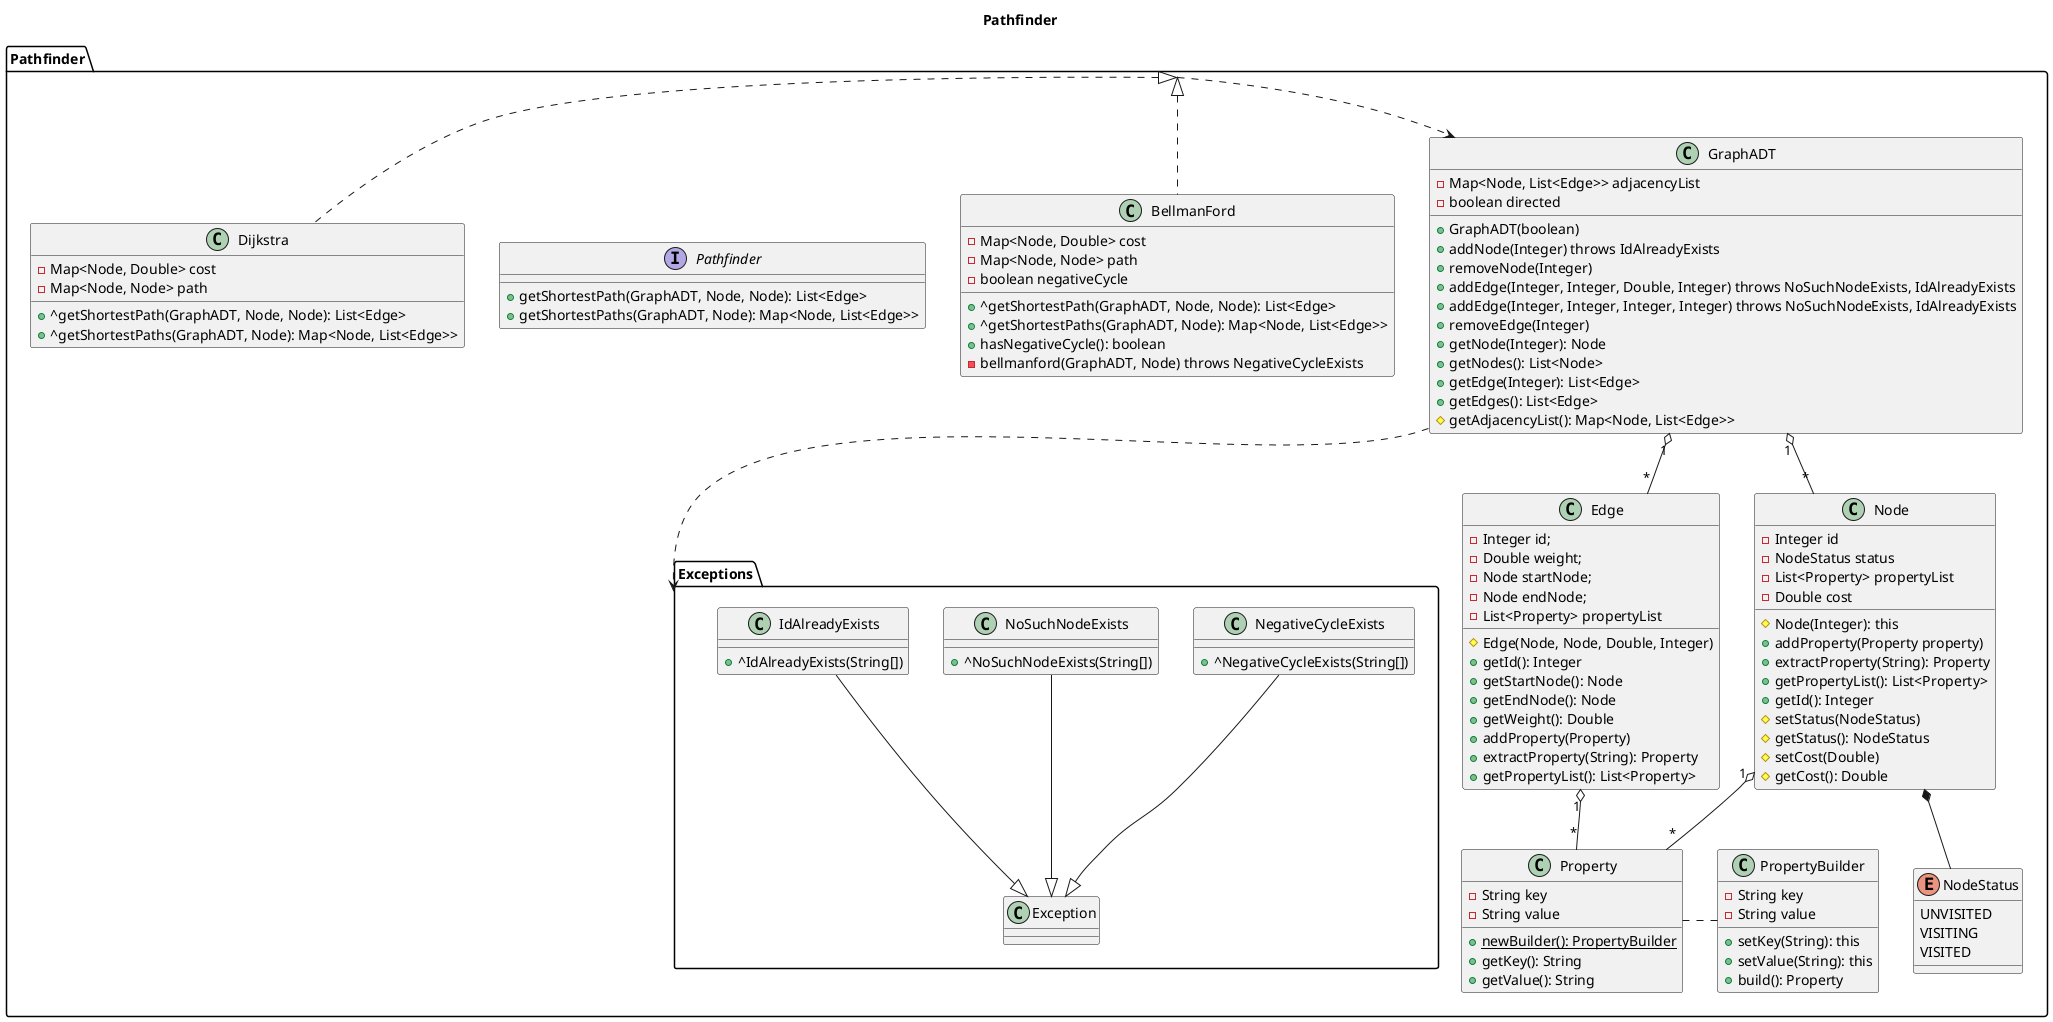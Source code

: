 @startuml

title Pathfinder

package Pathfinder {

  package Exceptions {

    class NegativeCycleExists {
      +^NegativeCycleExists(String[])
    }

    class NoSuchNodeExists {
      +^NoSuchNodeExists(String[])
    }

    class IdAlreadyExists {
      +^IdAlreadyExists(String[])
    }

  }

  class BellmanFord {
    -Map<Node, Double> cost
    -Map<Node, Node> path
    -boolean negativeCycle
    +^getShortestPath(GraphADT, Node, Node): List<Edge>
    +^getShortestPaths(GraphADT, Node): Map<Node, List<Edge>>
    +hasNegativeCycle(): boolean
    -bellmanford(GraphADT, Node) throws NegativeCycleExists
  }

  class Dijkstra {
    -Map<Node, Double> cost
    -Map<Node, Node> path
    +^getShortestPath(GraphADT, Node, Node): List<Edge>
    +^getShortestPaths(GraphADT, Node): Map<Node, List<Edge>>
  }

  interface Pathfinder {
    +getShortestPath(GraphADT, Node, Node): List<Edge>
    +getShortestPaths(GraphADT, Node): Map<Node, List<Edge>>
  }

  class GraphADT {
    -Map<Node, List<Edge>> adjacencyList
    -boolean directed

    +GraphADT(boolean)
    +addNode(Integer) throws IdAlreadyExists
    +removeNode(Integer)
    +addEdge(Integer, Integer, Double, Integer) throws NoSuchNodeExists, IdAlreadyExists
    +addEdge(Integer, Integer, Integer, Integer) throws NoSuchNodeExists, IdAlreadyExists
    +removeEdge(Integer)
    +getNode(Integer): Node
    +getNodes(): List<Node>
    +getEdge(Integer): List<Edge>
    +getEdges(): List<Edge>
    #getAdjacencyList(): Map<Node, List<Edge>>
  }

  class Node {
    -Integer id
    -NodeStatus status
    -List<Property> propertyList
    -Double cost

    #Node(Integer): this
    +addProperty(Property property)
    +extractProperty(String): Property
    +getPropertyList(): List<Property>
    +getId(): Integer
    #setStatus(NodeStatus)
    #getStatus(): NodeStatus
    #setCost(Double)
    #getCost(): Double
  }

  enum NodeStatus {
      UNVISITED
      VISITING
      VISITED
    }

  class Edge {
    -Integer id;
    -Double weight;
    -Node startNode;
    -Node endNode;
    -List<Property> propertyList

    #Edge(Node, Node, Double, Integer)
    +getId(): Integer
    +getStartNode(): Node
    +getEndNode(): Node
    +getWeight(): Double
    +addProperty(Property)
    +extractProperty(String): Property
    +getPropertyList(): List<Property>
  }

  class Property {
    -String key
    -String value

    +{static} newBuilder(): PropertyBuilder
    +getKey(): String
    +getValue(): String
  }

  class PropertyBuilder {
    -String key
    -String value

    +setKey(String): this
    +setValue(String): this
    +build(): Property
  }

}

NoSuchNodeExists --|> Pathfinder.Exceptions.Exception
NegativeCycleExists -down-|> Pathfinder.Exceptions.Exception
IdAlreadyExists --|> Pathfinder.Exceptions.Exception

BellmanFord .up.|> Pathfinder
Dijkstra .up.|> Pathfinder
BellmanFord -[hidden]-> Exceptions
Pathfinder ..> GraphADT

GraphADT ..> Exceptions
GraphADT "1" o-- "*" Edge
GraphADT "1" o-- "*" Node
Node *-- NodeStatus
PropertyBuilder .left. Property
Node "1" o-- "*" Property
Edge "1" o-- "*" Property


@enduml